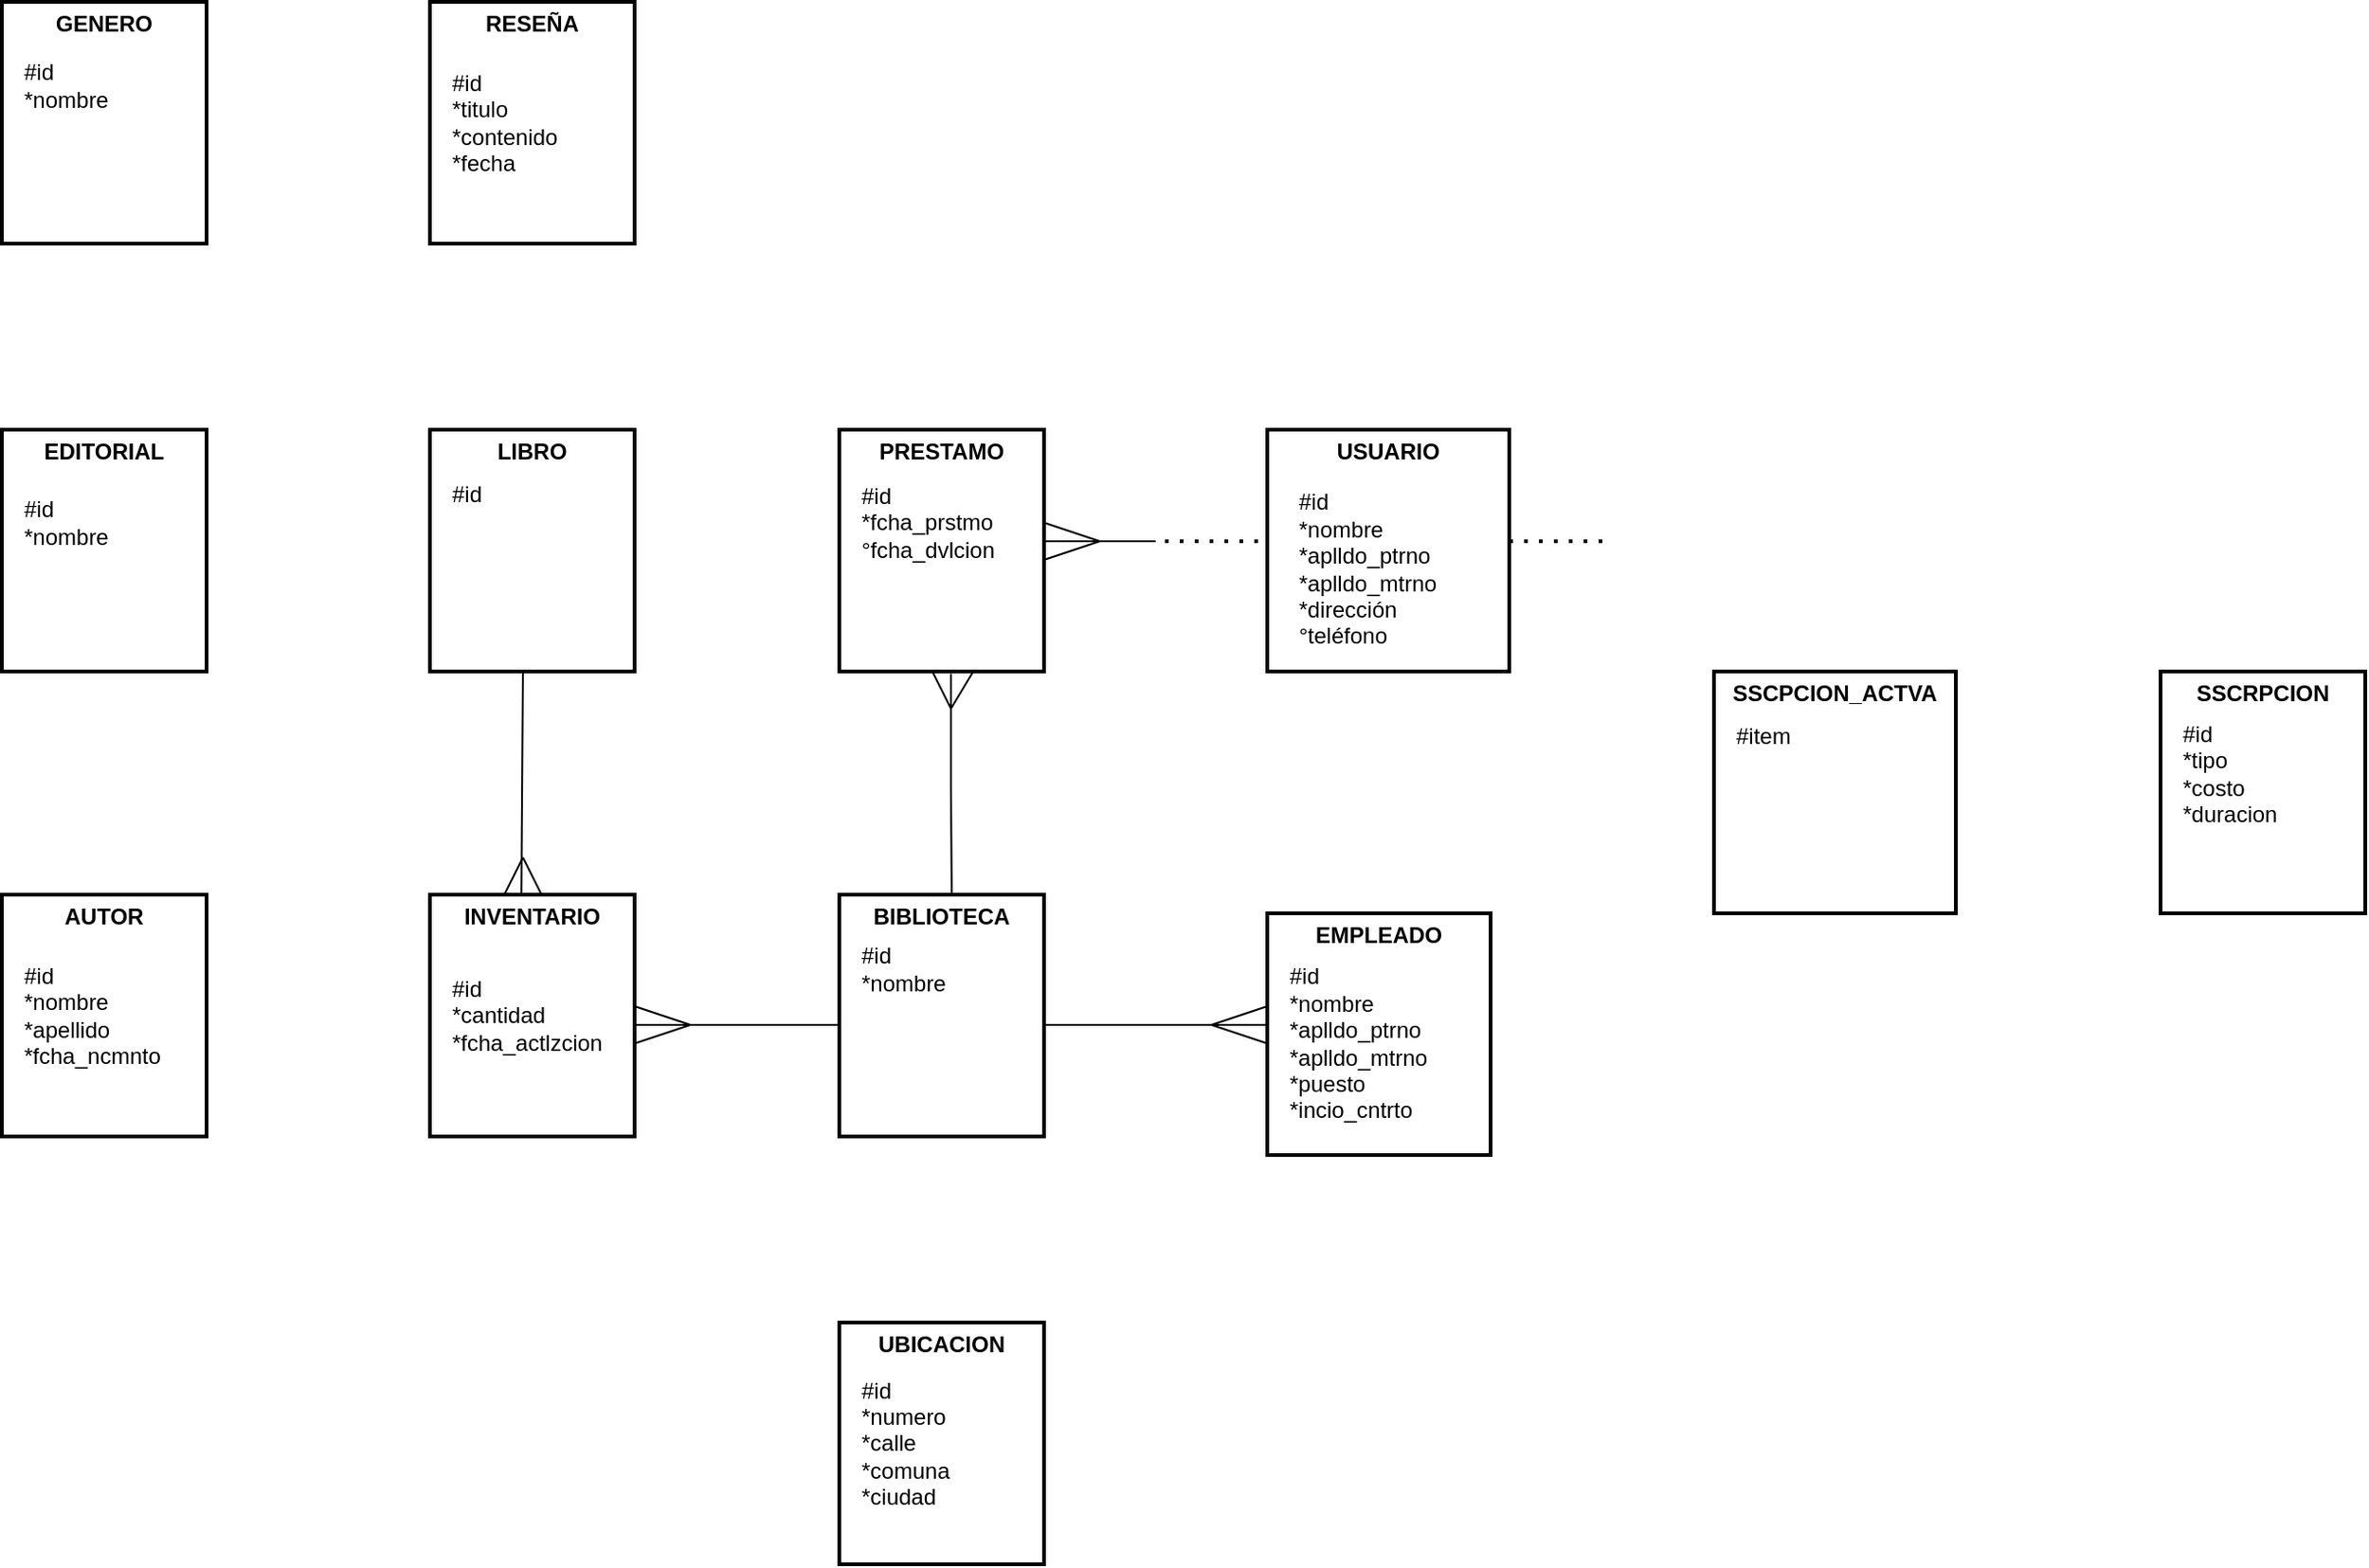 <mxfile version="22.0.0" type="github" pages="2">
  <diagram id="R2lEEEUBdFMjLlhIrx00" name="Page-1">
    <mxGraphModel dx="2045" dy="1758" grid="1" gridSize="10" guides="1" tooltips="1" connect="1" arrows="1" fold="1" page="1" pageScale="1" pageWidth="850" pageHeight="1100" math="0" shadow="0" extFonts="Permanent Marker^https://fonts.googleapis.com/css?family=Permanent+Marker">
      <root>
        <mxCell id="0" />
        <mxCell id="1" parent="0" />
        <mxCell id="H4giXLRnW2gy8_b_BsiK-1" value="LIBRO" style="swimlane;whiteSpace=wrap;html=1;perimeterSpacing=7;strokeWidth=2;swimlaneLine=0;glass=0;fillColor=none;strokeColor=#000000;" vertex="1" parent="1">
          <mxGeometry x="-250" y="-260" width="110" height="130" as="geometry" />
        </mxCell>
        <mxCell id="H4giXLRnW2gy8_b_BsiK-2" value="#id&lt;br&gt;" style="text;html=1;align=left;verticalAlign=middle;resizable=0;points=[];autosize=1;strokeColor=none;fillColor=none;" vertex="1" parent="H4giXLRnW2gy8_b_BsiK-1">
          <mxGeometry x="10" y="20" width="40" height="30" as="geometry" />
        </mxCell>
        <mxCell id="H4giXLRnW2gy8_b_BsiK-4" value="AUTOR" style="swimlane;whiteSpace=wrap;html=1;perimeterSpacing=7;strokeWidth=2;swimlaneLine=0;glass=0;fillColor=none;strokeColor=#000000;" vertex="1" parent="1">
          <mxGeometry x="-480" y="-10" width="110" height="130" as="geometry" />
        </mxCell>
        <mxCell id="H4giXLRnW2gy8_b_BsiK-5" value="#id&lt;br&gt;*nombre&lt;br&gt;*apellido&lt;br&gt;*fcha_ncmnto&lt;br&gt;" style="text;html=1;align=left;verticalAlign=middle;resizable=0;points=[];autosize=1;strokeColor=none;fillColor=none;" vertex="1" parent="H4giXLRnW2gy8_b_BsiK-4">
          <mxGeometry x="10" y="30" width="100" height="70" as="geometry" />
        </mxCell>
        <mxCell id="H4giXLRnW2gy8_b_BsiK-6" value="EDITORIAL" style="swimlane;whiteSpace=wrap;html=1;perimeterSpacing=7;strokeWidth=2;swimlaneLine=0;glass=0;fillColor=none;strokeColor=#000000;" vertex="1" parent="1">
          <mxGeometry x="-480" y="-260" width="110" height="130" as="geometry" />
        </mxCell>
        <mxCell id="H4giXLRnW2gy8_b_BsiK-7" value="#id&lt;br&gt;*nombre&lt;br&gt;" style="text;html=1;align=left;verticalAlign=middle;resizable=0;points=[];autosize=1;strokeColor=none;fillColor=none;" vertex="1" parent="H4giXLRnW2gy8_b_BsiK-6">
          <mxGeometry x="10" y="30" width="70" height="40" as="geometry" />
        </mxCell>
        <mxCell id="H4giXLRnW2gy8_b_BsiK-8" value="EMPLEADO" style="swimlane;whiteSpace=wrap;html=1;perimeterSpacing=7;strokeWidth=2;swimlaneLine=0;glass=0;fillColor=none;strokeColor=#000000;" vertex="1" parent="1">
          <mxGeometry x="200" width="120" height="130" as="geometry" />
        </mxCell>
        <mxCell id="H4giXLRnW2gy8_b_BsiK-9" value="#id&lt;br&gt;*nombre&lt;br&gt;*aplldo_ptrno&lt;br style=&quot;border-color: var(--border-color);&quot;&gt;*aplldo_mtrno&lt;br&gt;*puesto&lt;br&gt;*incio_cntrto" style="text;html=1;align=left;verticalAlign=middle;resizable=0;points=[];autosize=1;strokeColor=none;fillColor=none;" vertex="1" parent="H4giXLRnW2gy8_b_BsiK-8">
          <mxGeometry x="10" y="20" width="100" height="100" as="geometry" />
        </mxCell>
        <mxCell id="H4giXLRnW2gy8_b_BsiK-10" value="GENERO" style="swimlane;whiteSpace=wrap;html=1;perimeterSpacing=7;strokeWidth=2;swimlaneLine=0;glass=0;fillColor=none;strokeColor=#000000;" vertex="1" parent="1">
          <mxGeometry x="-480" y="-490" width="110" height="130" as="geometry" />
        </mxCell>
        <mxCell id="H4giXLRnW2gy8_b_BsiK-11" value="#id&lt;br&gt;*nombre" style="text;html=1;align=left;verticalAlign=middle;resizable=0;points=[];autosize=1;strokeColor=none;fillColor=none;" vertex="1" parent="H4giXLRnW2gy8_b_BsiK-10">
          <mxGeometry x="10" y="25" width="70" height="40" as="geometry" />
        </mxCell>
        <mxCell id="H4giXLRnW2gy8_b_BsiK-12" value="BIBLIOTECA" style="swimlane;whiteSpace=wrap;html=1;perimeterSpacing=7;strokeWidth=2;swimlaneLine=0;glass=0;fillColor=none;strokeColor=#000000;" vertex="1" parent="1">
          <mxGeometry x="-30" y="-10" width="110" height="130" as="geometry" />
        </mxCell>
        <mxCell id="H4giXLRnW2gy8_b_BsiK-13" value="#id&lt;br&gt;*nombre&lt;br&gt;" style="text;html=1;align=left;verticalAlign=middle;resizable=0;points=[];autosize=1;strokeColor=none;fillColor=none;" vertex="1" parent="H4giXLRnW2gy8_b_BsiK-12">
          <mxGeometry x="10" y="20" width="70" height="40" as="geometry" />
        </mxCell>
        <mxCell id="H4giXLRnW2gy8_b_BsiK-14" value="PRESTAMO" style="swimlane;whiteSpace=wrap;html=1;perimeterSpacing=7;strokeWidth=2;swimlaneLine=0;glass=0;fillColor=none;strokeColor=#000000;" vertex="1" parent="1">
          <mxGeometry x="-30" y="-260" width="110" height="130" as="geometry" />
        </mxCell>
        <mxCell id="H4giXLRnW2gy8_b_BsiK-15" value="#id&lt;br&gt;*fcha_prstmo&lt;br&gt;°fcha_dvlcion" style="text;html=1;align=left;verticalAlign=middle;resizable=0;points=[];autosize=1;strokeColor=none;fillColor=none;" vertex="1" parent="H4giXLRnW2gy8_b_BsiK-14">
          <mxGeometry x="10" y="20" width="100" height="60" as="geometry" />
        </mxCell>
        <mxCell id="H4giXLRnW2gy8_b_BsiK-18" value="INVENTARIO" style="swimlane;whiteSpace=wrap;html=1;perimeterSpacing=7;strokeWidth=2;swimlaneLine=0;glass=0;fillColor=none;strokeColor=#000000;" vertex="1" parent="1">
          <mxGeometry x="-250" y="-10" width="110" height="130" as="geometry" />
        </mxCell>
        <mxCell id="H4giXLRnW2gy8_b_BsiK-19" value="#id&lt;br&gt;*cantidad&lt;br&gt;*fcha_actlzcion" style="text;html=1;align=left;verticalAlign=middle;resizable=0;points=[];autosize=1;strokeColor=none;fillColor=none;" vertex="1" parent="H4giXLRnW2gy8_b_BsiK-18">
          <mxGeometry x="10" y="35" width="100" height="60" as="geometry" />
        </mxCell>
        <mxCell id="H4giXLRnW2gy8_b_BsiK-22" value="SSCRPCION" style="swimlane;whiteSpace=wrap;html=1;perimeterSpacing=7;strokeWidth=2;swimlaneLine=0;glass=0;fillColor=none;strokeColor=#000000;startSize=23;" vertex="1" parent="1">
          <mxGeometry x="680" y="-130" width="110" height="130" as="geometry" />
        </mxCell>
        <mxCell id="H4giXLRnW2gy8_b_BsiK-23" value="#id&lt;br&gt;*tipo&lt;br&gt;*costo&lt;br&gt;*duracion" style="text;html=1;align=left;verticalAlign=middle;resizable=0;points=[];autosize=1;strokeColor=none;fillColor=none;" vertex="1" parent="H4giXLRnW2gy8_b_BsiK-22">
          <mxGeometry x="10" y="20" width="70" height="70" as="geometry" />
        </mxCell>
        <mxCell id="H4giXLRnW2gy8_b_BsiK-24" value="UBICACION" style="swimlane;whiteSpace=wrap;html=1;perimeterSpacing=7;strokeWidth=2;swimlaneLine=0;glass=0;fillColor=none;strokeColor=#000000;" vertex="1" parent="1">
          <mxGeometry x="-30" y="220" width="110" height="130" as="geometry" />
        </mxCell>
        <mxCell id="H4giXLRnW2gy8_b_BsiK-25" value="#id&lt;br&gt;*numero&lt;br&gt;*calle&lt;br&gt;*comuna&lt;br&gt;*ciudad" style="text;html=1;align=left;verticalAlign=middle;resizable=0;points=[];autosize=1;strokeColor=none;fillColor=none;" vertex="1" parent="H4giXLRnW2gy8_b_BsiK-24">
          <mxGeometry x="10" y="20" width="70" height="90" as="geometry" />
        </mxCell>
        <mxCell id="H4giXLRnW2gy8_b_BsiK-26" value="USUARIO" style="swimlane;whiteSpace=wrap;html=1;perimeterSpacing=7;strokeWidth=2;swimlaneLine=0;glass=0;fillColor=none;strokeColor=#000000;startSize=23;" vertex="1" parent="1">
          <mxGeometry x="200" y="-260" width="130" height="130" as="geometry" />
        </mxCell>
        <mxCell id="H4giXLRnW2gy8_b_BsiK-27" value="#id&lt;br&gt;*nombre&lt;br&gt;*aplldo_ptrno&lt;br&gt;*aplldo_mtrno&lt;br&gt;*dirección&lt;br&gt;°teléfono" style="text;html=1;align=left;verticalAlign=middle;resizable=0;points=[];autosize=1;strokeColor=none;fillColor=none;" vertex="1" parent="H4giXLRnW2gy8_b_BsiK-26">
          <mxGeometry x="15" y="25" width="100" height="100" as="geometry" />
        </mxCell>
        <mxCell id="H4giXLRnW2gy8_b_BsiK-28" value="RESEÑA" style="swimlane;whiteSpace=wrap;html=1;perimeterSpacing=7;strokeWidth=2;swimlaneLine=0;glass=0;fillColor=none;strokeColor=#000000;" vertex="1" parent="1">
          <mxGeometry x="-250" y="-490" width="110" height="130" as="geometry" />
        </mxCell>
        <mxCell id="H4giXLRnW2gy8_b_BsiK-29" value="#id&lt;br&gt;*titulo&lt;br&gt;*contenido&lt;br&gt;*fecha" style="text;html=1;align=left;verticalAlign=middle;resizable=0;points=[];autosize=1;strokeColor=none;fillColor=none;" vertex="1" parent="H4giXLRnW2gy8_b_BsiK-28">
          <mxGeometry x="10" y="30" width="80" height="70" as="geometry" />
        </mxCell>
        <mxCell id="H4giXLRnW2gy8_b_BsiK-38" value="" style="endArrow=none;html=1;rounded=0;" edge="1" parent="1">
          <mxGeometry width="50" height="50" relative="1" as="geometry">
            <mxPoint x="80" y="60" as="sourcePoint" />
            <mxPoint x="200" y="60" as="targetPoint" />
          </mxGeometry>
        </mxCell>
        <mxCell id="H4giXLRnW2gy8_b_BsiK-39" value="" style="endArrow=none;html=1;rounded=0;" edge="1" parent="1">
          <mxGeometry width="50" height="50" relative="1" as="geometry">
            <mxPoint x="170" y="60" as="sourcePoint" />
            <mxPoint x="200" y="70" as="targetPoint" />
          </mxGeometry>
        </mxCell>
        <mxCell id="H4giXLRnW2gy8_b_BsiK-40" value="" style="endArrow=none;html=1;rounded=0;" edge="1" parent="1">
          <mxGeometry width="50" height="50" relative="1" as="geometry">
            <mxPoint x="170" y="60" as="sourcePoint" />
            <mxPoint x="200" y="50" as="targetPoint" />
          </mxGeometry>
        </mxCell>
        <mxCell id="H4giXLRnW2gy8_b_BsiK-44" value="" style="endArrow=none;html=1;rounded=0;entryX=0.527;entryY=0.04;entryDx=0;entryDy=0;entryPerimeter=0;" edge="1" parent="1">
          <mxGeometry width="50" height="50" relative="1" as="geometry">
            <mxPoint x="-200" y="-30" as="sourcePoint" />
            <mxPoint x="-190" y="-10" as="targetPoint" />
          </mxGeometry>
        </mxCell>
        <mxCell id="H4giXLRnW2gy8_b_BsiK-48" value="" style="endArrow=none;html=1;rounded=0;entryX=0.463;entryY=0.04;entryDx=0;entryDy=0;entryPerimeter=0;" edge="1" parent="1">
          <mxGeometry width="50" height="50" relative="1" as="geometry">
            <mxPoint x="30" y="-128.76" as="sourcePoint" />
            <mxPoint x="30.412" y="-10.0" as="targetPoint" />
            <Array as="points">
              <mxPoint x="30" y="-68.76" />
            </Array>
          </mxGeometry>
        </mxCell>
        <mxCell id="H4giXLRnW2gy8_b_BsiK-49" value="" style="endArrow=none;html=1;rounded=0;entryX=0.527;entryY=0.04;entryDx=0;entryDy=0;entryPerimeter=0;" edge="1" parent="1">
          <mxGeometry width="50" height="50" relative="1" as="geometry">
            <mxPoint x="42" y="-130" as="sourcePoint" />
            <mxPoint x="30" y="-110" as="targetPoint" />
          </mxGeometry>
        </mxCell>
        <mxCell id="H4giXLRnW2gy8_b_BsiK-50" value="" style="endArrow=none;html=1;rounded=0;entryX=0.527;entryY=0.04;entryDx=0;entryDy=0;entryPerimeter=0;" edge="1" parent="1">
          <mxGeometry width="50" height="50" relative="1" as="geometry">
            <mxPoint x="20" y="-130" as="sourcePoint" />
            <mxPoint x="30" y="-110" as="targetPoint" />
          </mxGeometry>
        </mxCell>
        <mxCell id="H4giXLRnW2gy8_b_BsiK-51" value="" style="endArrow=none;html=1;rounded=0;" edge="1" parent="1">
          <mxGeometry width="50" height="50" relative="1" as="geometry">
            <mxPoint x="80" y="-200" as="sourcePoint" />
            <mxPoint x="140" y="-200" as="targetPoint" />
          </mxGeometry>
        </mxCell>
        <mxCell id="H4giXLRnW2gy8_b_BsiK-52" value="" style="endArrow=none;html=1;rounded=0;" edge="1" parent="1">
          <mxGeometry width="50" height="50" relative="1" as="geometry">
            <mxPoint x="80" y="-190" as="sourcePoint" />
            <mxPoint x="110" y="-200" as="targetPoint" />
          </mxGeometry>
        </mxCell>
        <mxCell id="H4giXLRnW2gy8_b_BsiK-53" value="" style="endArrow=none;html=1;rounded=0;" edge="1" parent="1">
          <mxGeometry width="50" height="50" relative="1" as="geometry">
            <mxPoint x="80" y="-210" as="sourcePoint" />
            <mxPoint x="110" y="-200" as="targetPoint" />
          </mxGeometry>
        </mxCell>
        <mxCell id="H4giXLRnW2gy8_b_BsiK-54" value="SSCPCION_ACTVA" style="swimlane;whiteSpace=wrap;html=1;perimeterSpacing=7;strokeWidth=2;swimlaneLine=0;glass=0;fillColor=none;strokeColor=#000000;startSize=23;" vertex="1" parent="1">
          <mxGeometry x="440" y="-130" width="130" height="130" as="geometry" />
        </mxCell>
        <mxCell id="H4giXLRnW2gy8_b_BsiK-55" value="#item" style="text;html=1;align=left;verticalAlign=middle;resizable=0;points=[];autosize=1;strokeColor=none;fillColor=none;" vertex="1" parent="H4giXLRnW2gy8_b_BsiK-54">
          <mxGeometry x="10" y="20" width="50" height="30" as="geometry" />
        </mxCell>
        <mxCell id="H4giXLRnW2gy8_b_BsiK-56" value="" style="endArrow=none;html=1;rounded=0;" edge="1" parent="1">
          <mxGeometry width="50" height="50" relative="1" as="geometry">
            <mxPoint x="-140" y="60" as="sourcePoint" />
            <mxPoint x="-30" y="60" as="targetPoint" />
          </mxGeometry>
        </mxCell>
        <mxCell id="H4giXLRnW2gy8_b_BsiK-64" value="" style="endArrow=none;html=1;rounded=0;exitX=0.453;exitY=0.045;exitDx=0;exitDy=0;exitPerimeter=0;" edge="1" parent="1" source="H4giXLRnW2gy8_b_BsiK-18">
          <mxGeometry width="50" height="50" relative="1" as="geometry">
            <mxPoint x="-200" y="-65.42" as="sourcePoint" />
            <mxPoint x="-200" y="-130" as="targetPoint" />
          </mxGeometry>
        </mxCell>
        <mxCell id="H4giXLRnW2gy8_b_BsiK-70" value="" style="endArrow=none;dashed=1;html=1;dashPattern=1 3;strokeWidth=2;rounded=0;" edge="1" parent="1">
          <mxGeometry width="50" height="50" relative="1" as="geometry">
            <mxPoint x="145" y="-200" as="sourcePoint" />
            <mxPoint x="200" y="-200" as="targetPoint" />
          </mxGeometry>
        </mxCell>
        <mxCell id="H4giXLRnW2gy8_b_BsiK-72" value="" style="endArrow=none;dashed=1;html=1;dashPattern=1 3;strokeWidth=2;rounded=0;" edge="1" parent="1">
          <mxGeometry width="50" height="50" relative="1" as="geometry">
            <mxPoint x="330" y="-200" as="sourcePoint" />
            <mxPoint x="385" y="-200" as="targetPoint" />
          </mxGeometry>
        </mxCell>
        <mxCell id="H4giXLRnW2gy8_b_BsiK-73" value="" style="endArrow=none;html=1;rounded=0;" edge="1" parent="1">
          <mxGeometry width="50" height="50" relative="1" as="geometry">
            <mxPoint x="-140" y="70" as="sourcePoint" />
            <mxPoint x="-110" y="60" as="targetPoint" />
          </mxGeometry>
        </mxCell>
        <mxCell id="H4giXLRnW2gy8_b_BsiK-74" value="" style="endArrow=none;html=1;rounded=0;" edge="1" parent="1">
          <mxGeometry width="50" height="50" relative="1" as="geometry">
            <mxPoint x="-140" y="50" as="sourcePoint" />
            <mxPoint x="-110" y="60" as="targetPoint" />
          </mxGeometry>
        </mxCell>
        <mxCell id="H4giXLRnW2gy8_b_BsiK-75" value="" style="endArrow=none;html=1;rounded=0;entryX=0.527;entryY=0.04;entryDx=0;entryDy=0;entryPerimeter=0;" edge="1" parent="1">
          <mxGeometry width="50" height="50" relative="1" as="geometry">
            <mxPoint x="-200" y="-30" as="sourcePoint" />
            <mxPoint x="-210" y="-10" as="targetPoint" />
          </mxGeometry>
        </mxCell>
      </root>
    </mxGraphModel>
  </diagram>
  <diagram id="neg_BxcwaYcT9eTem-1T" name="Página-2">
    <mxGraphModel dx="1434" dy="790" grid="1" gridSize="10" guides="1" tooltips="1" connect="1" arrows="1" fold="1" page="1" pageScale="1" pageWidth="827" pageHeight="1169" math="0" shadow="0">
      <root>
        <mxCell id="0" />
        <mxCell id="1" parent="0" />
      </root>
    </mxGraphModel>
  </diagram>
</mxfile>
